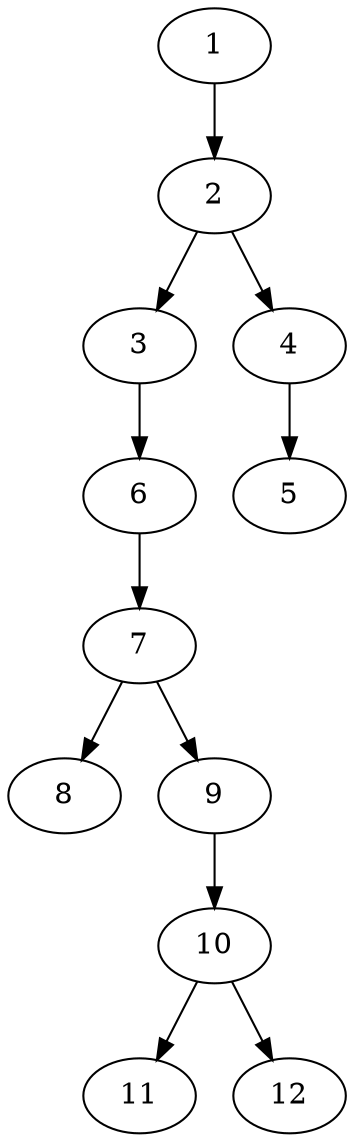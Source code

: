 // DAG (tier=1-easy, mode=data, n=12, ccr=0.308, fat=0.416, density=0.397, regular=0.713, jump=0.039, mindata=1048576, maxdata=8388608)
// DAG automatically generated by daggen at Sun Aug 24 16:33:33 2025
// /home/ermia/Project/Environments/daggen/bin/daggen --dot --ccr 0.308 --fat 0.416 --regular 0.713 --density 0.397 --jump 0.039 --mindata 1048576 --maxdata 8388608 -n 12 
digraph G {
  1 [size="2039458837255316", alpha="0.07", expect_size="1019729418627658"]
  1 -> 2 [size ="34025838215168"]
  2 [size="119022818218583312", alpha="0.18", expect_size="59511409109291656"]
  2 -> 3 [size ="67136051478528"]
  2 -> 4 [size ="67136051478528"]
  3 [size="9294457924266264", alpha="0.20", expect_size="4647228962133132"]
  3 -> 6 [size ="497877440790528"]
  4 [size="69035385616844680", alpha="0.17", expect_size="34517692808422340"]
  4 -> 5 [size ="35150020739072"]
  5 [size="27438106586434152", alpha="0.12", expect_size="13719053293217076"]
  6 [size="95276778425740768", alpha="0.09", expect_size="47638389212870384"]
  6 -> 7 [size ="91850903912448"]
  7 [size="344018596417278976", alpha="0.15", expect_size="172009298208639488"]
  7 -> 8 [size ="179592790802432"]
  7 -> 9 [size ="179592790802432"]
  8 [size="1696920314026374", alpha="0.09", expect_size="848460157013187"]
  9 [size="1592680156194501", alpha="0.07", expect_size="796340078097250"]
  9 -> 10 [size ="29617163337728"]
  10 [size="306780502558908544", alpha="0.07", expect_size="153390251279454272"]
  10 -> 11 [size ="132611947102208"]
  10 -> 12 [size ="132611947102208"]
  11 [size="572322855947167858688", alpha="0.03", expect_size="286161427973583929344"]
  12 [size="3255017089467085", alpha="0.09", expect_size="1627508544733542"]
}